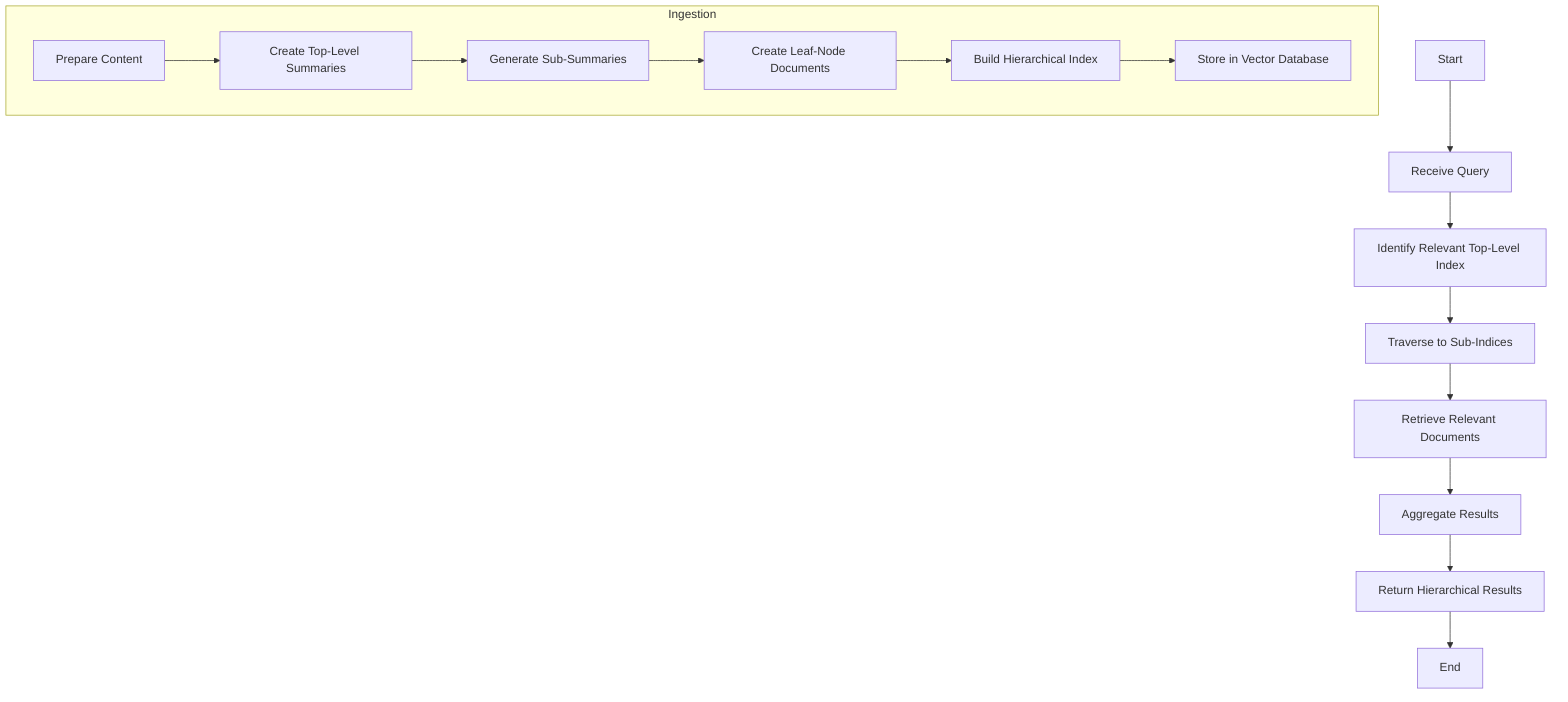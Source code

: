 graph TD
    A[Start] --> B[Receive Query]
    B --> C[Identify Relevant Top-Level Index]
    C --> D[Traverse to Sub-Indices]
    D --> E[Retrieve Relevant Documents]
    E --> F[Aggregate Results]
    F --> G[Return Hierarchical Results]
    G --> H[End]

    subgraph Ingestion
        I[Prepare Content] --> J[Create Top-Level Summaries]
        J --> K[Generate Sub-Summaries]
        K --> L[Create Leaf-Node Documents]
        L --> M[Build Hierarchical Index]
        M --> N[Store in Vector Database]
    end